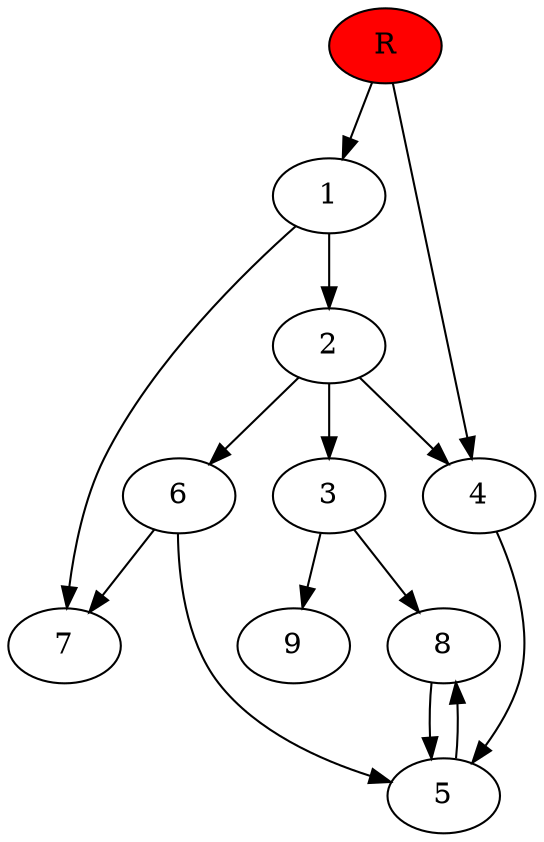 digraph prb25138 {
	1
	2
	3
	4
	5
	6
	7
	8
	R [fillcolor="#ff0000" style=filled]
	1 -> 2
	1 -> 7
	2 -> 3
	2 -> 4
	2 -> 6
	3 -> 8
	3 -> 9
	4 -> 5
	5 -> 8
	6 -> 5
	6 -> 7
	8 -> 5
	R -> 1
	R -> 4
}
